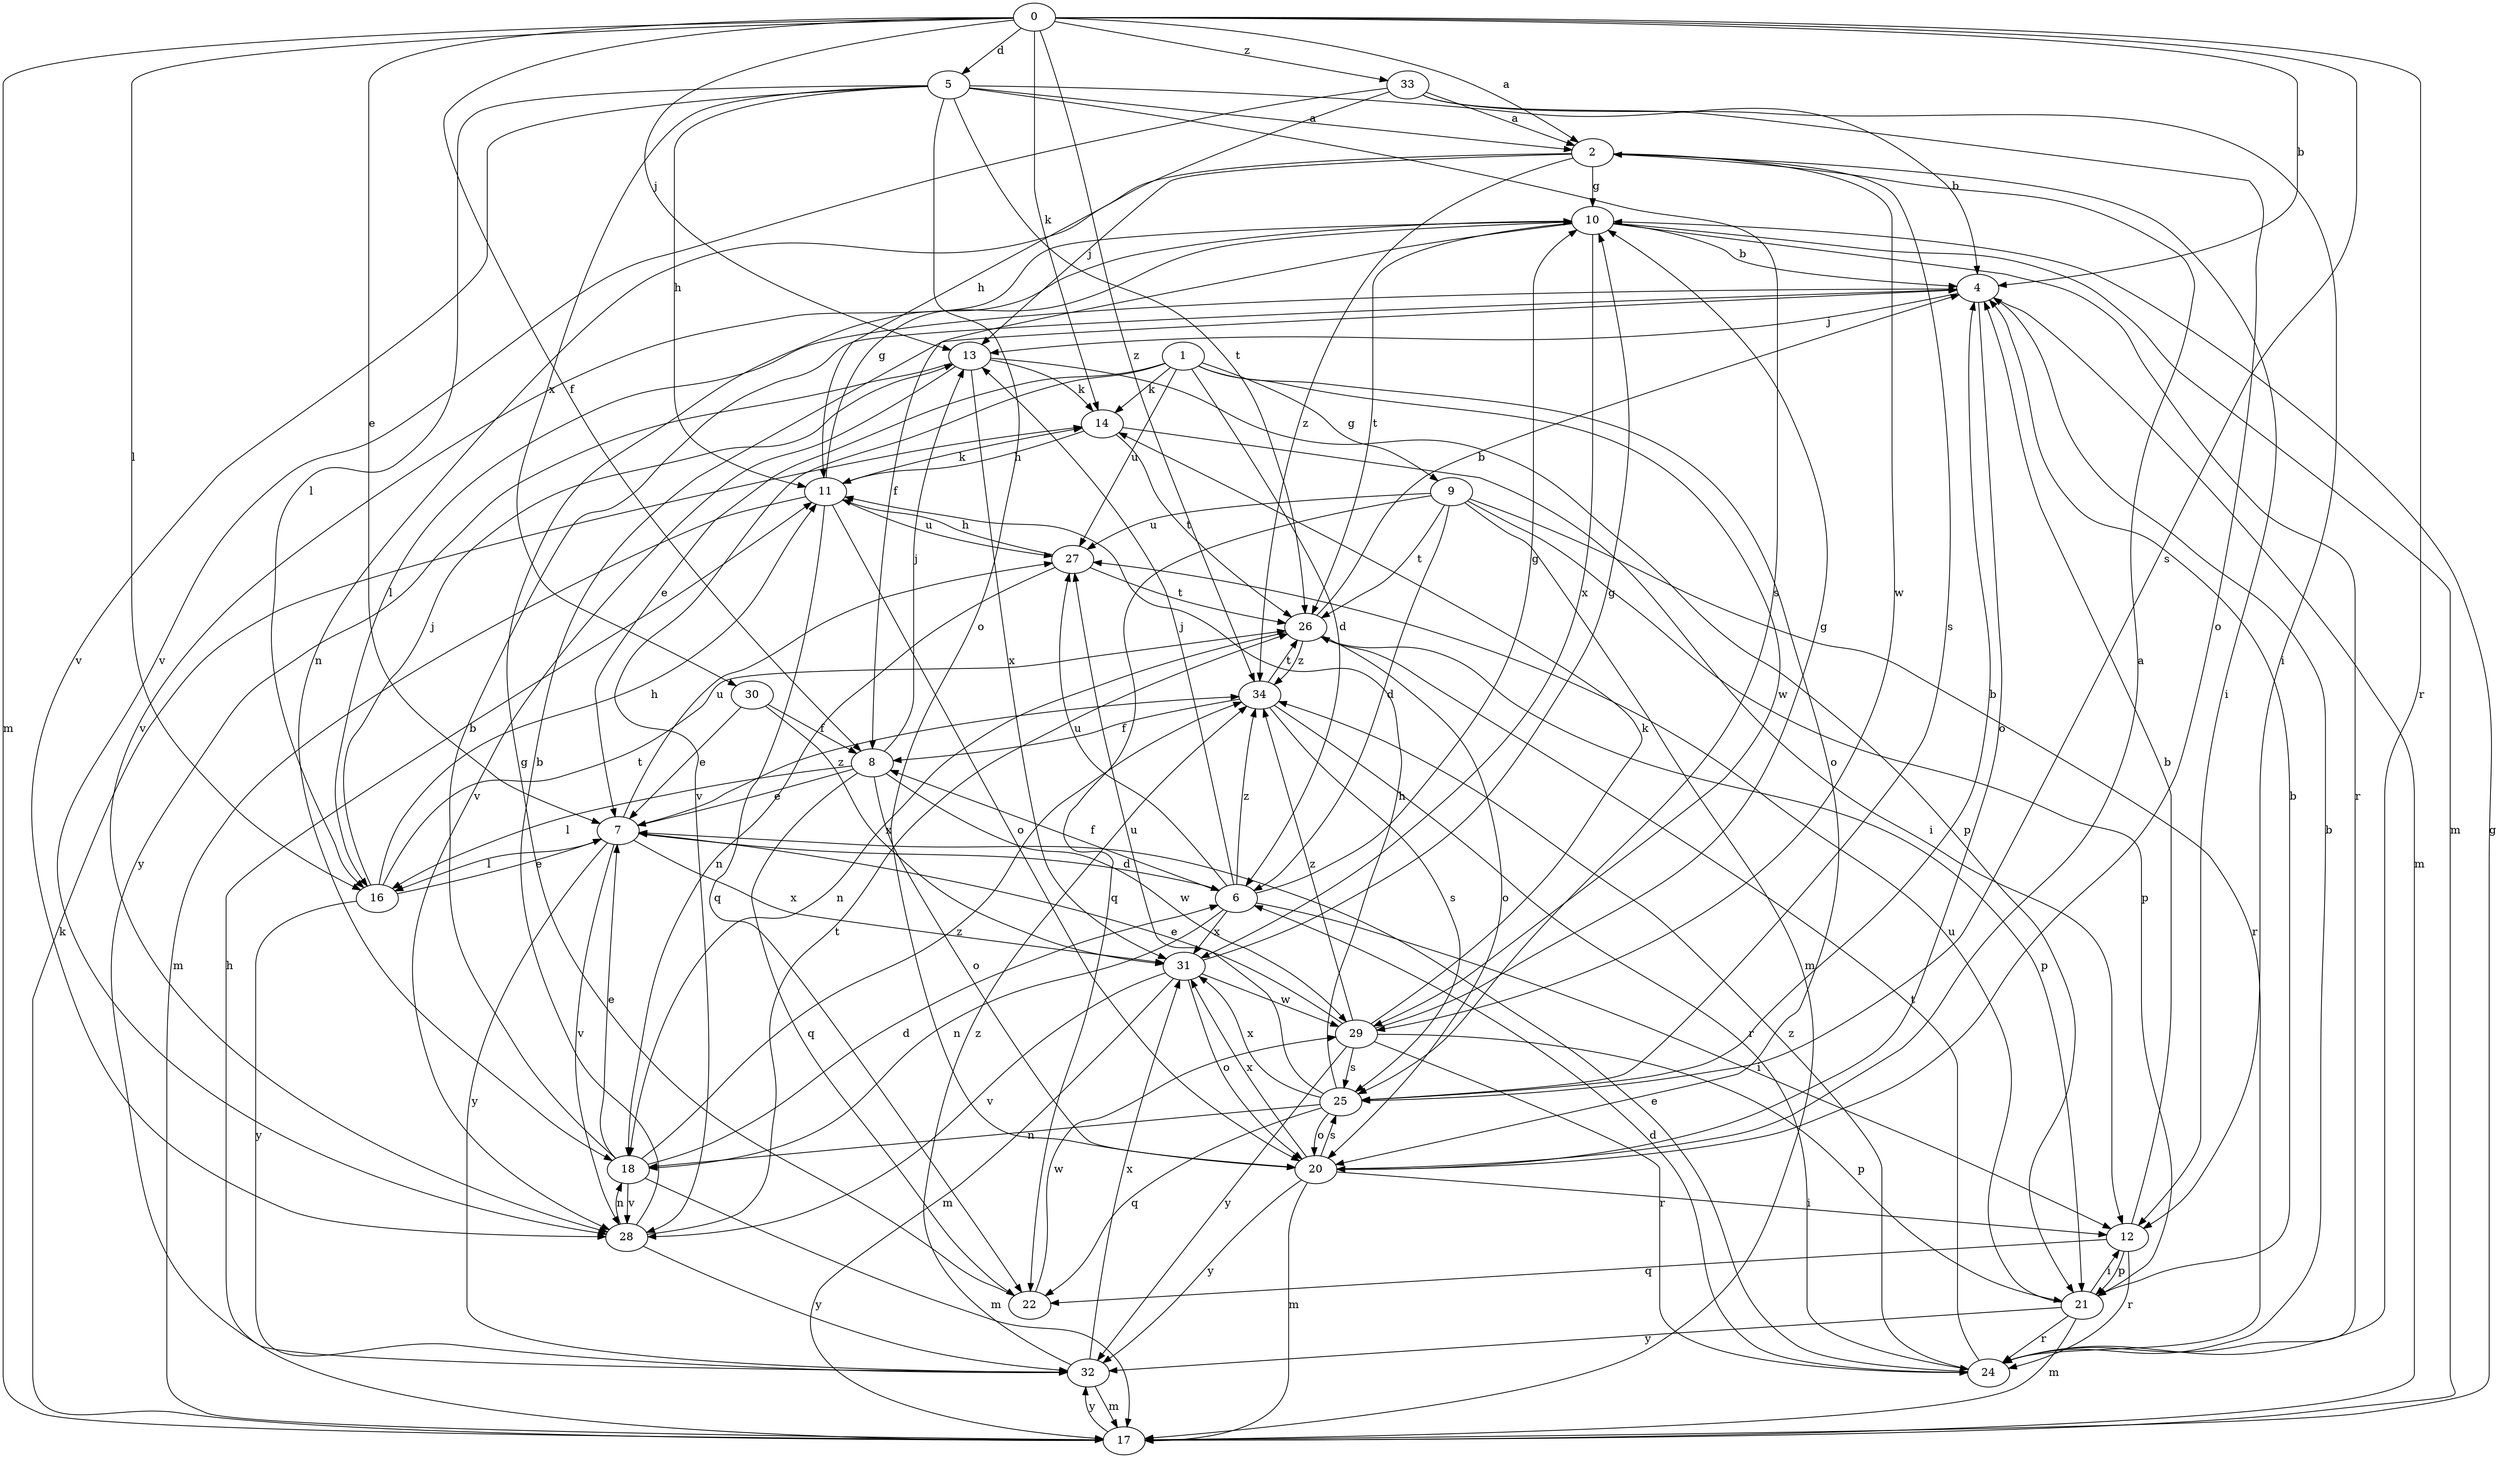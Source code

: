 strict digraph  {
0;
1;
2;
4;
5;
6;
7;
8;
9;
10;
11;
12;
13;
14;
16;
17;
18;
20;
21;
22;
24;
25;
26;
27;
28;
29;
30;
31;
32;
33;
34;
0 -> 2  [label=a];
0 -> 4  [label=b];
0 -> 5  [label=d];
0 -> 7  [label=e];
0 -> 8  [label=f];
0 -> 13  [label=j];
0 -> 14  [label=k];
0 -> 16  [label=l];
0 -> 17  [label=m];
0 -> 24  [label=r];
0 -> 25  [label=s];
0 -> 33  [label=z];
0 -> 34  [label=z];
1 -> 6  [label=d];
1 -> 7  [label=e];
1 -> 9  [label=g];
1 -> 14  [label=k];
1 -> 20  [label=o];
1 -> 27  [label=u];
1 -> 28  [label=v];
1 -> 29  [label=w];
2 -> 10  [label=g];
2 -> 12  [label=i];
2 -> 13  [label=j];
2 -> 18  [label=n];
2 -> 25  [label=s];
2 -> 29  [label=w];
2 -> 34  [label=z];
4 -> 13  [label=j];
4 -> 16  [label=l];
4 -> 17  [label=m];
4 -> 20  [label=o];
5 -> 2  [label=a];
5 -> 4  [label=b];
5 -> 11  [label=h];
5 -> 16  [label=l];
5 -> 20  [label=o];
5 -> 25  [label=s];
5 -> 26  [label=t];
5 -> 28  [label=v];
5 -> 30  [label=x];
6 -> 8  [label=f];
6 -> 10  [label=g];
6 -> 12  [label=i];
6 -> 13  [label=j];
6 -> 18  [label=n];
6 -> 27  [label=u];
6 -> 31  [label=x];
6 -> 34  [label=z];
7 -> 6  [label=d];
7 -> 16  [label=l];
7 -> 27  [label=u];
7 -> 28  [label=v];
7 -> 31  [label=x];
7 -> 32  [label=y];
7 -> 34  [label=z];
8 -> 7  [label=e];
8 -> 13  [label=j];
8 -> 16  [label=l];
8 -> 20  [label=o];
8 -> 22  [label=q];
8 -> 29  [label=w];
9 -> 6  [label=d];
9 -> 17  [label=m];
9 -> 21  [label=p];
9 -> 22  [label=q];
9 -> 24  [label=r];
9 -> 26  [label=t];
9 -> 27  [label=u];
10 -> 4  [label=b];
10 -> 8  [label=f];
10 -> 17  [label=m];
10 -> 24  [label=r];
10 -> 26  [label=t];
10 -> 28  [label=v];
10 -> 31  [label=x];
11 -> 10  [label=g];
11 -> 14  [label=k];
11 -> 17  [label=m];
11 -> 20  [label=o];
11 -> 22  [label=q];
11 -> 27  [label=u];
12 -> 4  [label=b];
12 -> 21  [label=p];
12 -> 22  [label=q];
12 -> 24  [label=r];
13 -> 14  [label=k];
13 -> 21  [label=p];
13 -> 28  [label=v];
13 -> 31  [label=x];
13 -> 32  [label=y];
14 -> 11  [label=h];
14 -> 12  [label=i];
14 -> 26  [label=t];
16 -> 7  [label=e];
16 -> 11  [label=h];
16 -> 13  [label=j];
16 -> 26  [label=t];
16 -> 32  [label=y];
17 -> 10  [label=g];
17 -> 11  [label=h];
17 -> 14  [label=k];
17 -> 32  [label=y];
18 -> 4  [label=b];
18 -> 6  [label=d];
18 -> 7  [label=e];
18 -> 17  [label=m];
18 -> 28  [label=v];
18 -> 34  [label=z];
20 -> 2  [label=a];
20 -> 12  [label=i];
20 -> 17  [label=m];
20 -> 25  [label=s];
20 -> 31  [label=x];
20 -> 32  [label=y];
21 -> 4  [label=b];
21 -> 12  [label=i];
21 -> 17  [label=m];
21 -> 24  [label=r];
21 -> 27  [label=u];
21 -> 32  [label=y];
22 -> 10  [label=g];
22 -> 29  [label=w];
24 -> 4  [label=b];
24 -> 6  [label=d];
24 -> 7  [label=e];
24 -> 26  [label=t];
24 -> 34  [label=z];
25 -> 4  [label=b];
25 -> 11  [label=h];
25 -> 18  [label=n];
25 -> 20  [label=o];
25 -> 22  [label=q];
25 -> 27  [label=u];
25 -> 31  [label=x];
26 -> 4  [label=b];
26 -> 18  [label=n];
26 -> 20  [label=o];
26 -> 21  [label=p];
26 -> 34  [label=z];
27 -> 11  [label=h];
27 -> 18  [label=n];
27 -> 26  [label=t];
28 -> 4  [label=b];
28 -> 18  [label=n];
28 -> 26  [label=t];
28 -> 32  [label=y];
29 -> 7  [label=e];
29 -> 10  [label=g];
29 -> 14  [label=k];
29 -> 21  [label=p];
29 -> 24  [label=r];
29 -> 25  [label=s];
29 -> 32  [label=y];
29 -> 34  [label=z];
30 -> 7  [label=e];
30 -> 8  [label=f];
30 -> 31  [label=x];
31 -> 10  [label=g];
31 -> 17  [label=m];
31 -> 20  [label=o];
31 -> 28  [label=v];
31 -> 29  [label=w];
32 -> 17  [label=m];
32 -> 31  [label=x];
32 -> 34  [label=z];
33 -> 2  [label=a];
33 -> 11  [label=h];
33 -> 12  [label=i];
33 -> 20  [label=o];
33 -> 28  [label=v];
34 -> 8  [label=f];
34 -> 24  [label=r];
34 -> 25  [label=s];
34 -> 26  [label=t];
}
